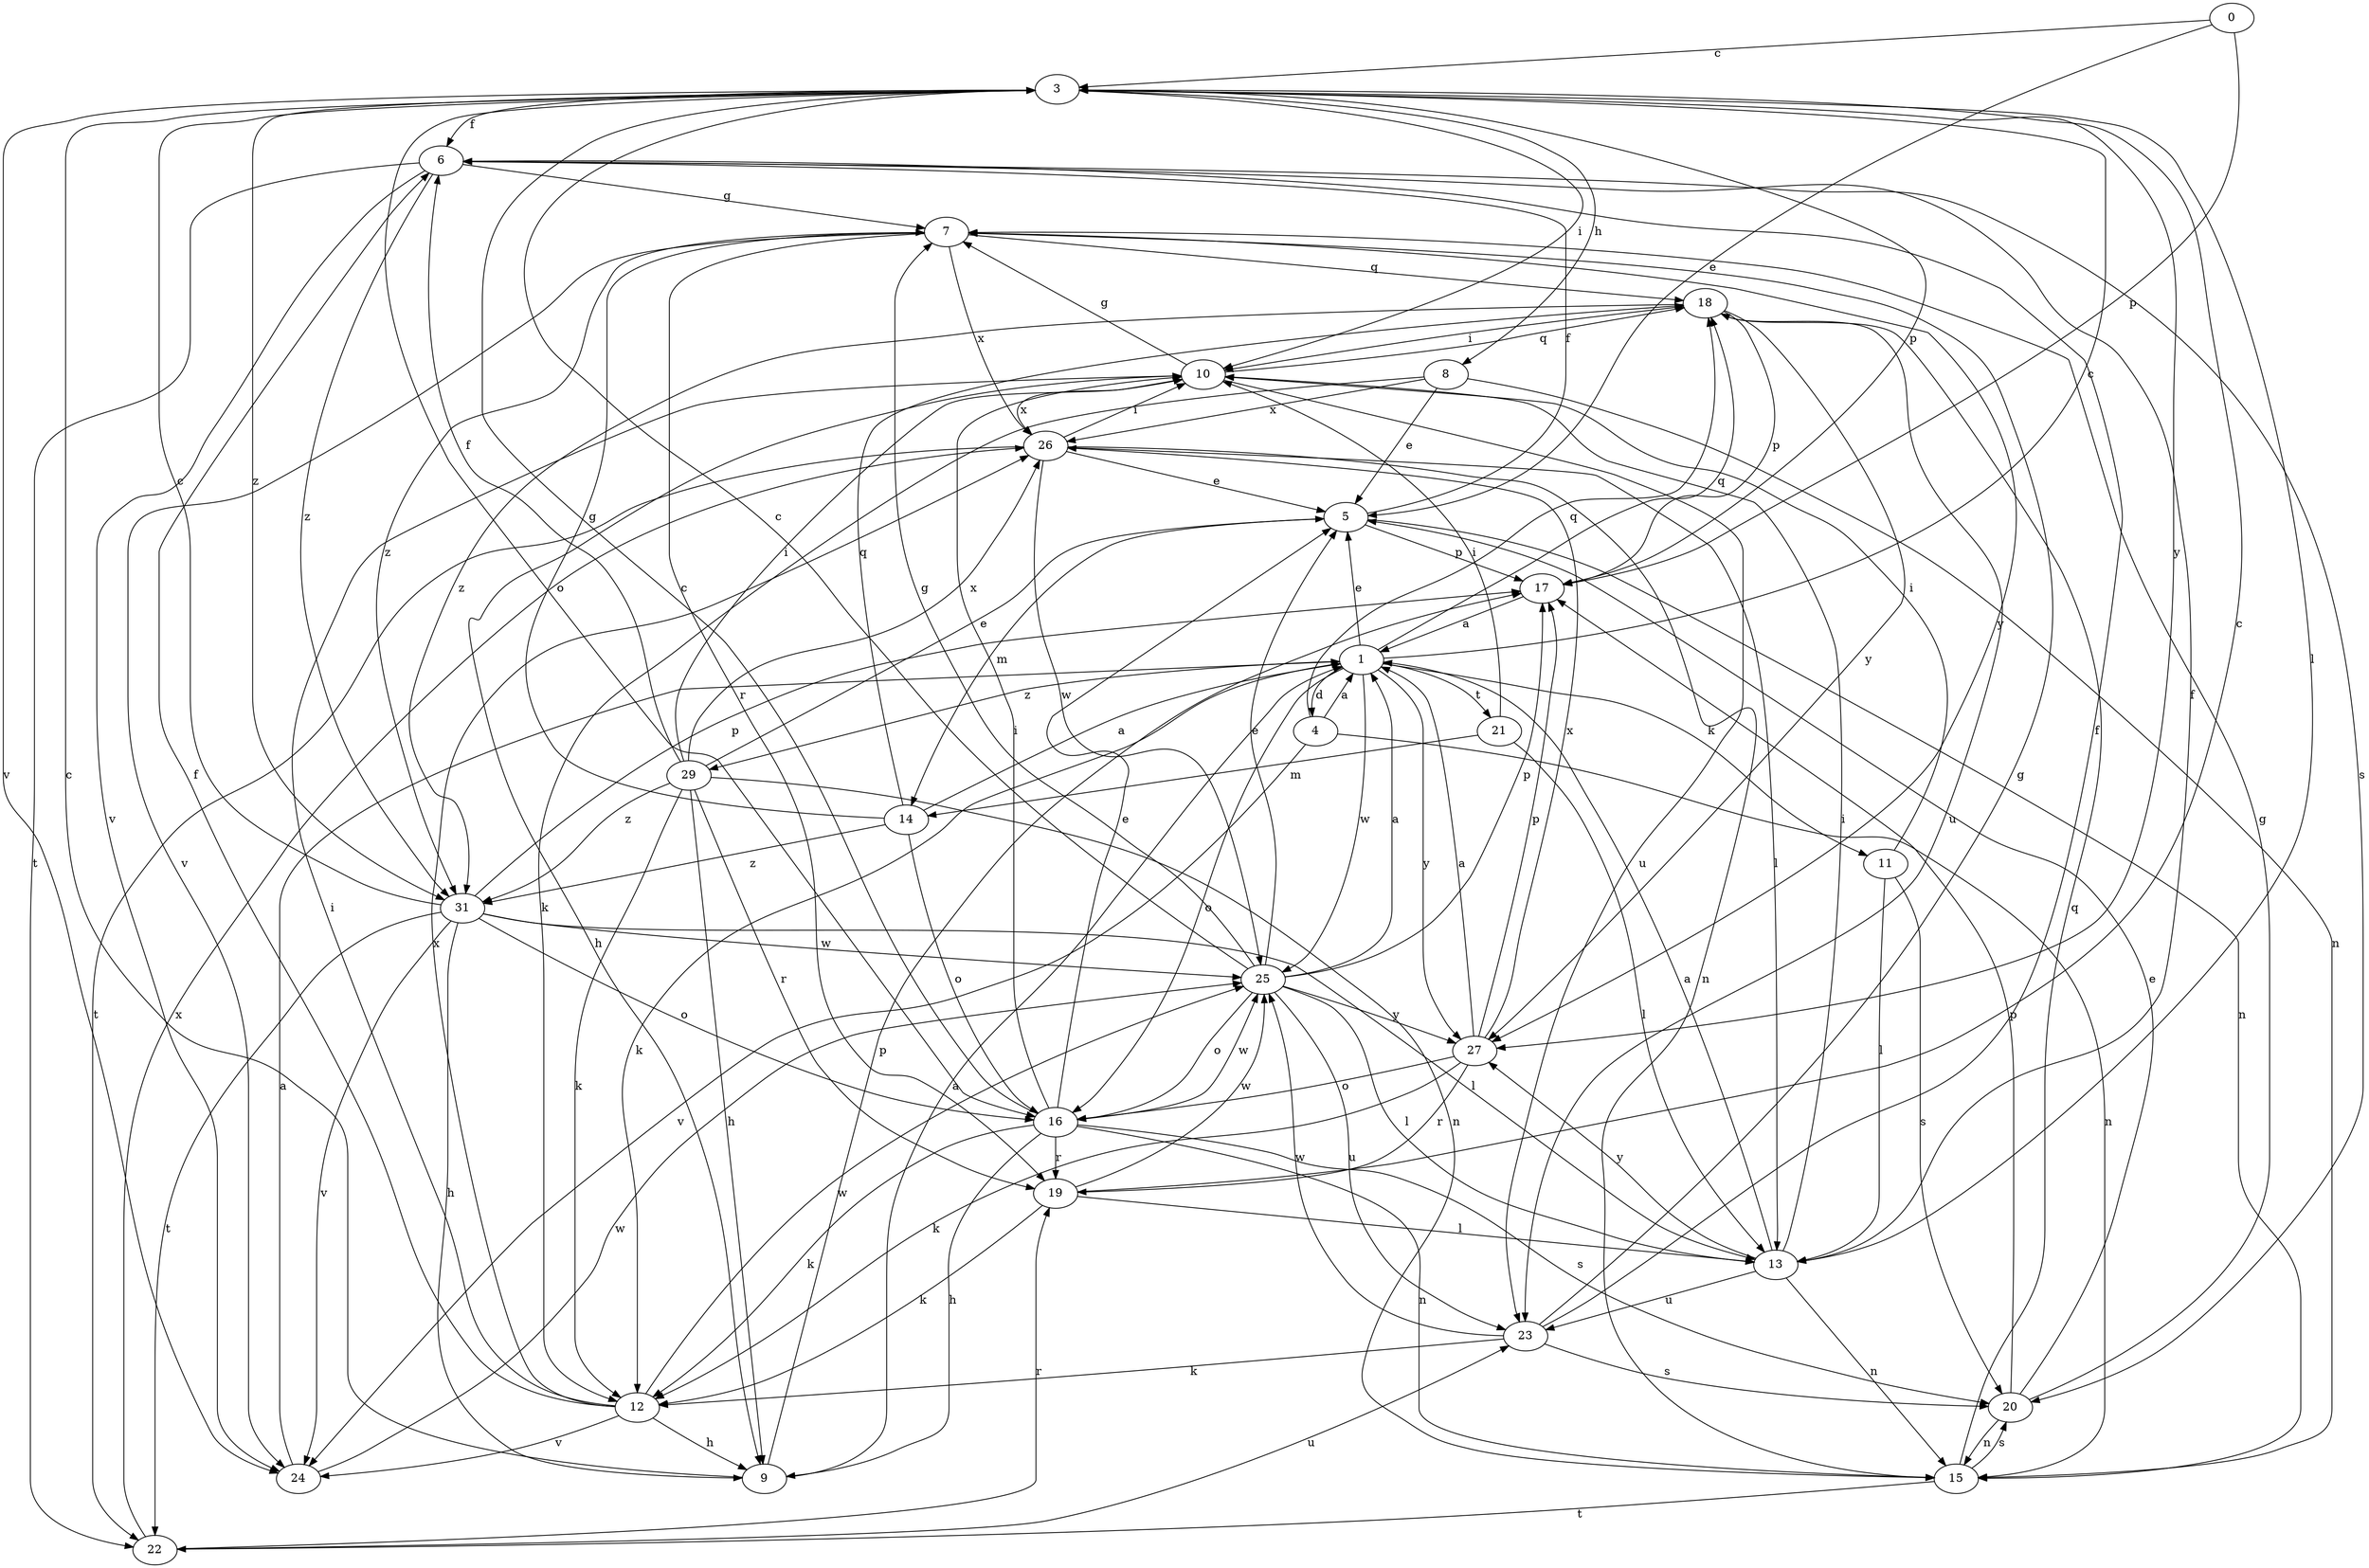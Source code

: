 strict digraph  {
0;
1;
3;
4;
5;
6;
7;
8;
9;
10;
11;
12;
13;
14;
15;
16;
17;
18;
19;
20;
21;
22;
23;
24;
25;
26;
27;
29;
31;
0 -> 3  [label=c];
0 -> 5  [label=e];
0 -> 17  [label=p];
1 -> 3  [label=c];
1 -> 4  [label=d];
1 -> 5  [label=e];
1 -> 11  [label=k];
1 -> 12  [label=k];
1 -> 16  [label=o];
1 -> 18  [label=q];
1 -> 21  [label=t];
1 -> 25  [label=w];
1 -> 27  [label=y];
1 -> 29  [label=z];
3 -> 6  [label=f];
3 -> 8  [label=h];
3 -> 10  [label=i];
3 -> 13  [label=l];
3 -> 16  [label=o];
3 -> 17  [label=p];
3 -> 24  [label=v];
3 -> 27  [label=y];
3 -> 31  [label=z];
4 -> 1  [label=a];
4 -> 15  [label=n];
4 -> 18  [label=q];
4 -> 24  [label=v];
5 -> 6  [label=f];
5 -> 14  [label=m];
5 -> 15  [label=n];
5 -> 17  [label=p];
6 -> 7  [label=g];
6 -> 20  [label=s];
6 -> 22  [label=t];
6 -> 24  [label=v];
6 -> 31  [label=z];
7 -> 18  [label=q];
7 -> 19  [label=r];
7 -> 24  [label=v];
7 -> 26  [label=x];
7 -> 27  [label=y];
7 -> 31  [label=z];
8 -> 5  [label=e];
8 -> 12  [label=k];
8 -> 15  [label=n];
8 -> 26  [label=x];
9 -> 1  [label=a];
9 -> 3  [label=c];
9 -> 17  [label=p];
10 -> 7  [label=g];
10 -> 9  [label=h];
10 -> 18  [label=q];
10 -> 23  [label=u];
10 -> 26  [label=x];
11 -> 10  [label=i];
11 -> 13  [label=l];
11 -> 20  [label=s];
12 -> 6  [label=f];
12 -> 9  [label=h];
12 -> 10  [label=i];
12 -> 24  [label=v];
12 -> 25  [label=w];
12 -> 26  [label=x];
13 -> 1  [label=a];
13 -> 6  [label=f];
13 -> 10  [label=i];
13 -> 15  [label=n];
13 -> 23  [label=u];
13 -> 27  [label=y];
14 -> 1  [label=a];
14 -> 7  [label=g];
14 -> 16  [label=o];
14 -> 18  [label=q];
14 -> 31  [label=z];
15 -> 18  [label=q];
15 -> 20  [label=s];
15 -> 22  [label=t];
16 -> 3  [label=c];
16 -> 5  [label=e];
16 -> 9  [label=h];
16 -> 10  [label=i];
16 -> 12  [label=k];
16 -> 15  [label=n];
16 -> 19  [label=r];
16 -> 20  [label=s];
16 -> 25  [label=w];
17 -> 1  [label=a];
18 -> 10  [label=i];
18 -> 17  [label=p];
18 -> 23  [label=u];
18 -> 27  [label=y];
18 -> 31  [label=z];
19 -> 3  [label=c];
19 -> 12  [label=k];
19 -> 13  [label=l];
19 -> 25  [label=w];
20 -> 5  [label=e];
20 -> 7  [label=g];
20 -> 15  [label=n];
20 -> 17  [label=p];
21 -> 10  [label=i];
21 -> 13  [label=l];
21 -> 14  [label=m];
22 -> 19  [label=r];
22 -> 23  [label=u];
22 -> 26  [label=x];
23 -> 6  [label=f];
23 -> 7  [label=g];
23 -> 12  [label=k];
23 -> 20  [label=s];
23 -> 25  [label=w];
24 -> 1  [label=a];
24 -> 25  [label=w];
25 -> 1  [label=a];
25 -> 3  [label=c];
25 -> 5  [label=e];
25 -> 7  [label=g];
25 -> 13  [label=l];
25 -> 16  [label=o];
25 -> 17  [label=p];
25 -> 23  [label=u];
25 -> 27  [label=y];
26 -> 5  [label=e];
26 -> 10  [label=i];
26 -> 13  [label=l];
26 -> 15  [label=n];
26 -> 22  [label=t];
26 -> 25  [label=w];
27 -> 1  [label=a];
27 -> 12  [label=k];
27 -> 16  [label=o];
27 -> 17  [label=p];
27 -> 19  [label=r];
27 -> 26  [label=x];
29 -> 5  [label=e];
29 -> 6  [label=f];
29 -> 9  [label=h];
29 -> 10  [label=i];
29 -> 12  [label=k];
29 -> 15  [label=n];
29 -> 19  [label=r];
29 -> 26  [label=x];
29 -> 31  [label=z];
31 -> 3  [label=c];
31 -> 9  [label=h];
31 -> 13  [label=l];
31 -> 16  [label=o];
31 -> 17  [label=p];
31 -> 22  [label=t];
31 -> 24  [label=v];
31 -> 25  [label=w];
}
